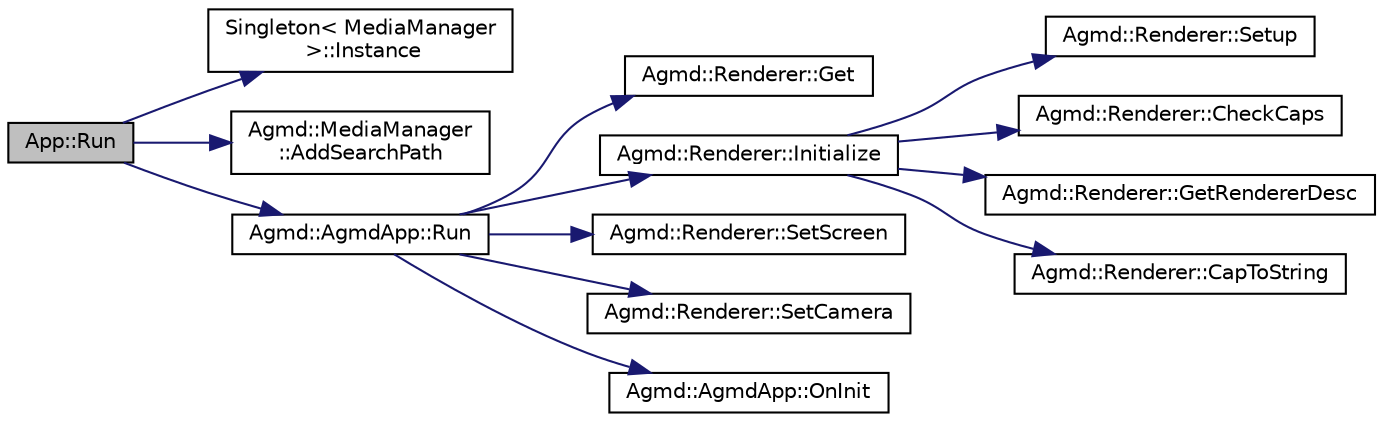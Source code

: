 digraph "App::Run"
{
  edge [fontname="Helvetica",fontsize="10",labelfontname="Helvetica",labelfontsize="10"];
  node [fontname="Helvetica",fontsize="10",shape=record];
  rankdir="LR";
  Node1 [label="App::Run",height=0.2,width=0.4,color="black", fillcolor="grey75", style="filled" fontcolor="black"];
  Node1 -> Node2 [color="midnightblue",fontsize="10",style="solid",fontname="Helvetica"];
  Node2 [label="Singleton\< MediaManager\l \>::Instance",height=0.2,width=0.4,color="black", fillcolor="white", style="filled",URL="$class_singleton.html#a131e87528259529400d58b6df5d9743c"];
  Node1 -> Node3 [color="midnightblue",fontsize="10",style="solid",fontname="Helvetica"];
  Node3 [label="Agmd::MediaManager\l::AddSearchPath",height=0.2,width=0.4,color="black", fillcolor="white", style="filled",URL="$class_agmd_1_1_media_manager.html#a7a4ae5891301a5feeabe562bc090f3aa"];
  Node1 -> Node4 [color="midnightblue",fontsize="10",style="solid",fontname="Helvetica"];
  Node4 [label="Agmd::AgmdApp::Run",height=0.2,width=0.4,color="black", fillcolor="white", style="filled",URL="$class_agmd_1_1_agmd_app.html#ae9893d63db9a73d8adee883fb0ea8282"];
  Node4 -> Node5 [color="midnightblue",fontsize="10",style="solid",fontname="Helvetica"];
  Node5 [label="Agmd::Renderer::Get",height=0.2,width=0.4,color="black", fillcolor="white", style="filled",URL="$class_agmd_1_1_renderer.html#a67e06733ccca8b2d044a1ec026168e3d"];
  Node4 -> Node6 [color="midnightblue",fontsize="10",style="solid",fontname="Helvetica"];
  Node6 [label="Agmd::Renderer::Initialize",height=0.2,width=0.4,color="black", fillcolor="white", style="filled",URL="$class_agmd_1_1_renderer.html#ac11e008b0dd9b60c0ecd1db86f60e8db"];
  Node6 -> Node7 [color="midnightblue",fontsize="10",style="solid",fontname="Helvetica"];
  Node7 [label="Agmd::Renderer::Setup",height=0.2,width=0.4,color="black", fillcolor="white", style="filled",URL="$class_agmd_1_1_renderer.html#a493896e9f16f682d0b752bc3a8ceb0b2"];
  Node6 -> Node8 [color="midnightblue",fontsize="10",style="solid",fontname="Helvetica"];
  Node8 [label="Agmd::Renderer::CheckCaps",height=0.2,width=0.4,color="black", fillcolor="white", style="filled",URL="$class_agmd_1_1_renderer.html#ac9766e3730c2f58fe3e0692ac9d413fc"];
  Node6 -> Node9 [color="midnightblue",fontsize="10",style="solid",fontname="Helvetica"];
  Node9 [label="Agmd::Renderer::GetRendererDesc",height=0.2,width=0.4,color="black", fillcolor="white", style="filled",URL="$class_agmd_1_1_renderer.html#a059a168c5fbef87bf870a36fa4971bd2"];
  Node6 -> Node10 [color="midnightblue",fontsize="10",style="solid",fontname="Helvetica"];
  Node10 [label="Agmd::Renderer::CapToString",height=0.2,width=0.4,color="black", fillcolor="white", style="filled",URL="$class_agmd_1_1_renderer.html#a6aa4bdf7141c687a7eb495f3abe0af6b"];
  Node4 -> Node11 [color="midnightblue",fontsize="10",style="solid",fontname="Helvetica"];
  Node11 [label="Agmd::Renderer::SetScreen",height=0.2,width=0.4,color="black", fillcolor="white", style="filled",URL="$class_agmd_1_1_renderer.html#a31f96db36bc2648f126e672546961e4c"];
  Node4 -> Node12 [color="midnightblue",fontsize="10",style="solid",fontname="Helvetica"];
  Node12 [label="Agmd::Renderer::SetCamera",height=0.2,width=0.4,color="black", fillcolor="white", style="filled",URL="$class_agmd_1_1_renderer.html#a15d701c1e7491ad42de5d57ec3a46387"];
  Node4 -> Node13 [color="midnightblue",fontsize="10",style="solid",fontname="Helvetica"];
  Node13 [label="Agmd::AgmdApp::OnInit",height=0.2,width=0.4,color="black", fillcolor="white", style="filled",URL="$class_agmd_1_1_agmd_app.html#ae938cdfcee485e1fb69023ba2f5e48c8"];
}

